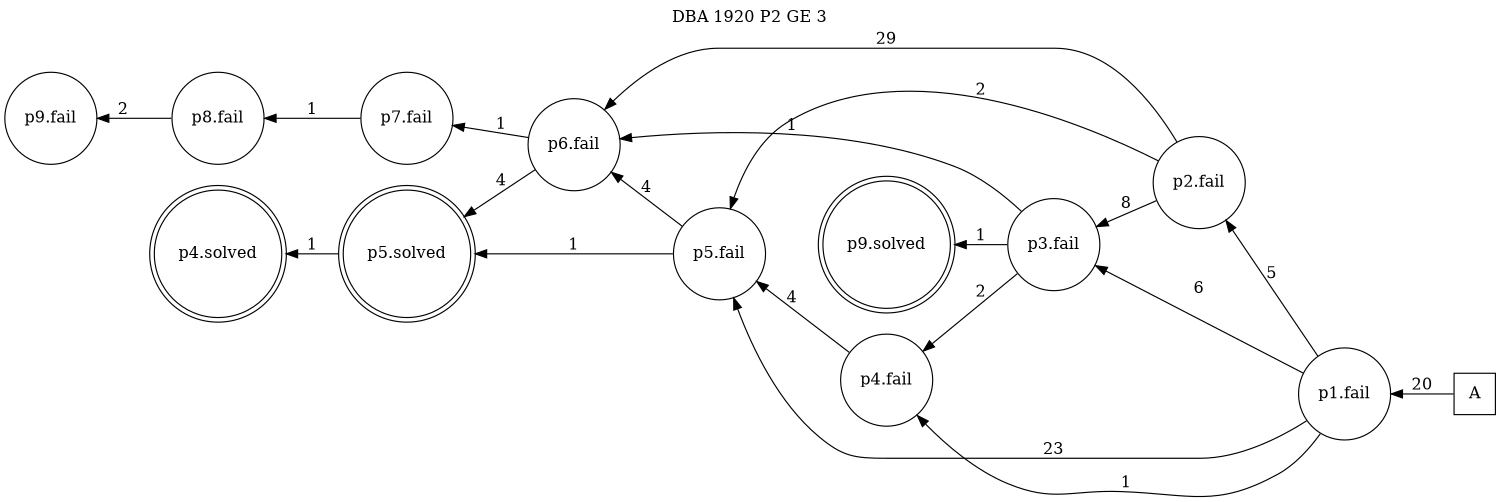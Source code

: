 digraph DBA_1920_P2_GE_3 {
labelloc="tl"
label= " DBA 1920 P2 GE 3 "
rankdir="RL";
graph [ size=" 10 , 10 !"]

"A" [shape="square" label="A"]
"p1.fail" [shape="circle" label="p1.fail"]
"p2.fail" [shape="circle" label="p2.fail"]
"p3.fail" [shape="circle" label="p3.fail"]
"p4.fail" [shape="circle" label="p4.fail"]
"p5.fail" [shape="circle" label="p5.fail"]
"p6.fail" [shape="circle" label="p6.fail"]
"p7.fail" [shape="circle" label="p7.fail"]
"p8.fail" [shape="circle" label="p8.fail"]
"p9.fail" [shape="circle" label="p9.fail"]
"p5.solved" [shape="doublecircle" label="p5.solved"]
"p4.solved" [shape="doublecircle" label="p4.solved"]
"p9.solved" [shape="doublecircle" label="p9.solved"]
"A" -> "p1.fail" [ label=20]
"p1.fail" -> "p2.fail" [ label=5]
"p1.fail" -> "p3.fail" [ label=6]
"p1.fail" -> "p4.fail" [ label=1]
"p1.fail" -> "p5.fail" [ label=23]
"p2.fail" -> "p3.fail" [ label=8]
"p2.fail" -> "p5.fail" [ label=2]
"p2.fail" -> "p6.fail" [ label=29]
"p3.fail" -> "p4.fail" [ label=2]
"p3.fail" -> "p6.fail" [ label=1]
"p3.fail" -> "p9.solved" [ label=1]
"p4.fail" -> "p5.fail" [ label=4]
"p5.fail" -> "p6.fail" [ label=4]
"p5.fail" -> "p5.solved" [ label=1]
"p6.fail" -> "p7.fail" [ label=1]
"p6.fail" -> "p5.solved" [ label=4]
"p7.fail" -> "p8.fail" [ label=1]
"p8.fail" -> "p9.fail" [ label=2]
"p5.solved" -> "p4.solved" [ label=1]
}
